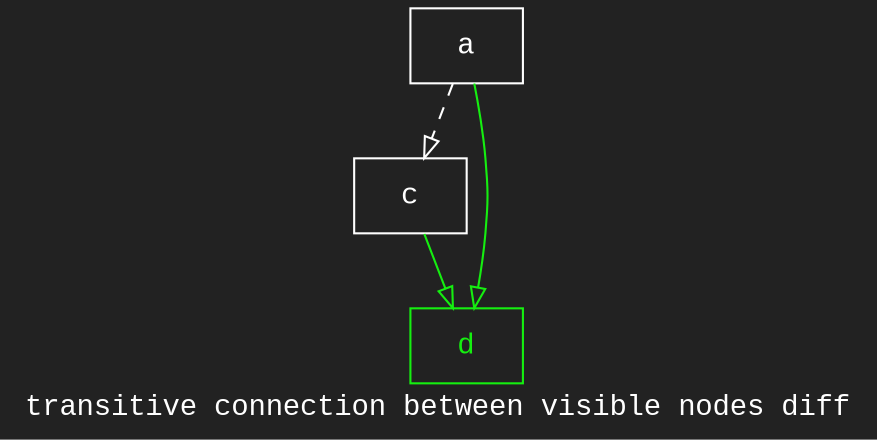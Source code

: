 digraph D {
    label="transitive connection between visible nodes diff";
    tooltip="transitive connection between visible nodes diff";
    bgcolor="#222222";
    fontcolor="#ffffff";
    fontname="Courier New";
    
    node1 [color="#ffffff",fontcolor="#ffffff",fontname="Courier New",shape="rectangle",tooltip="a",label="a"]
    
    node2 [color="#ffffff",fontcolor="#ffffff",fontname="Courier New",shape="rectangle",tooltip="c",label="c"]
    
    node3 [color="#15ef10",fontcolor="#15ef10",fontname="Courier New",shape="rectangle",tooltip="d",label="d"]
    
    node1 -> node2 [arrowhead="empty",color="#ffffff",style="dashed",tooltip="a\n   ->\nc",]
    node1 -> node3 [arrowhead="empty",color="#15ef10",tooltip="a\n   ->\nd",]
    node2 -> node3 [arrowhead="empty",color="#15ef10",tooltip="c\n   ->\nd",]
}
